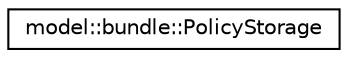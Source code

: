 digraph "Graphical Class Hierarchy"
{
 // LATEX_PDF_SIZE
  edge [fontname="Helvetica",fontsize="10",labelfontname="Helvetica",labelfontsize="10"];
  node [fontname="Helvetica",fontsize="10",shape=record];
  rankdir="LR";
  Node0 [label="model::bundle::PolicyStorage",height=0.2,width=0.4,color="black", fillcolor="white", style="filled",URL="$structmodel_1_1bundle_1_1_policy_storage.html",tooltip=" "];
}
